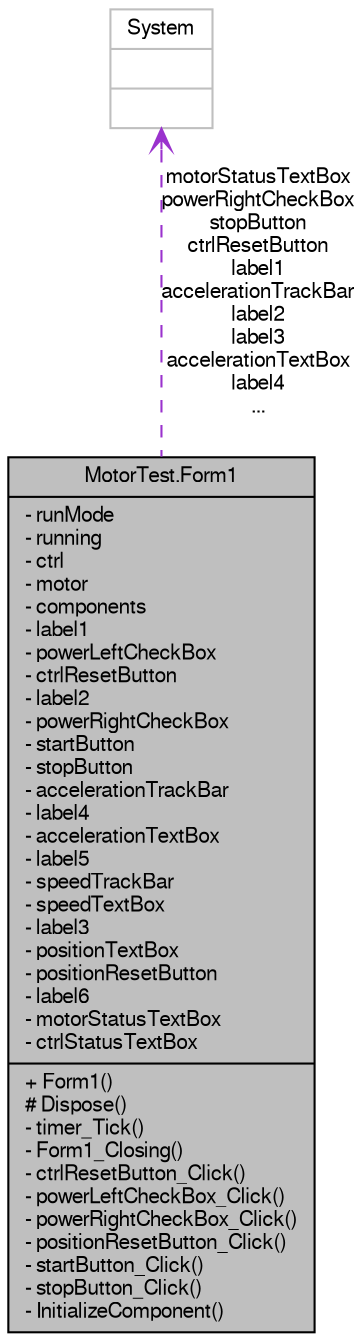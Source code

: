 digraph G
{
  edge [fontname="FreeSans",fontsize="10",labelfontname="FreeSans",labelfontsize="10"];
  node [fontname="FreeSans",fontsize="10",shape=record];
  Node1 [label="{MotorTest.Form1\n|- runMode\l- running\l- ctrl\l- motor\l- components\l- label1\l- powerLeftCheckBox\l- ctrlResetButton\l- label2\l- powerRightCheckBox\l- startButton\l- stopButton\l- accelerationTrackBar\l- label4\l- accelerationTextBox\l- label5\l- speedTrackBar\l- speedTextBox\l- label3\l- positionTextBox\l- positionResetButton\l- label6\l- motorStatusTextBox\l- ctrlStatusTextBox\l|+ Form1()\l# Dispose()\l- timer_Tick()\l- Form1_Closing()\l- ctrlResetButton_Click()\l- powerLeftCheckBox_Click()\l- powerRightCheckBox_Click()\l- positionResetButton_Click()\l- startButton_Click()\l- stopButton_Click()\l- InitializeComponent()\l}",height=0.2,width=0.4,color="black", fillcolor="grey75", style="filled" fontcolor="black"];
  Node2 -> Node1 [dir=back,color="darkorchid3",fontsize="10",style="dashed",label="motorStatusTextBox\npowerRightCheckBox\nstopButton\nctrlResetButton\nlabel1\naccelerationTrackBar\nlabel2\nlabel3\naccelerationTextBox\nlabel4\n...",arrowtail="open"];
  Node2 [label="{System\n||}",height=0.2,width=0.4,color="grey75", fillcolor="white", style="filled"];
}
